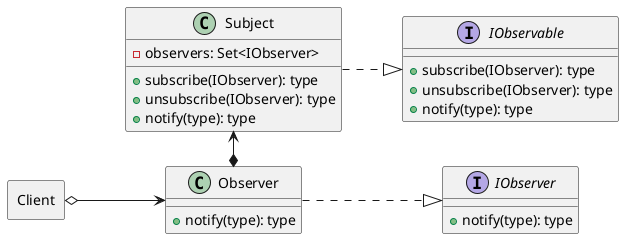 @startuml Observer

left to right direction

rectangle Client {
}

class Subject {
  - observers: Set<IObserver>
  + subscribe(IObserver): type
  + unsubscribe(IObserver): type
  + notify(type): type
}

class Observer {
  + notify(type): type
}

interface IObservable {
  + subscribe(IObserver): type
  + unsubscribe(IObserver): type
  + notify(type): type
}

interface IObserver {
  + notify(type): type
}

Subject ..|> IObservable
Observer ..|> IObserver
Subject <-* Observer
Client o--> Observer

@enduml